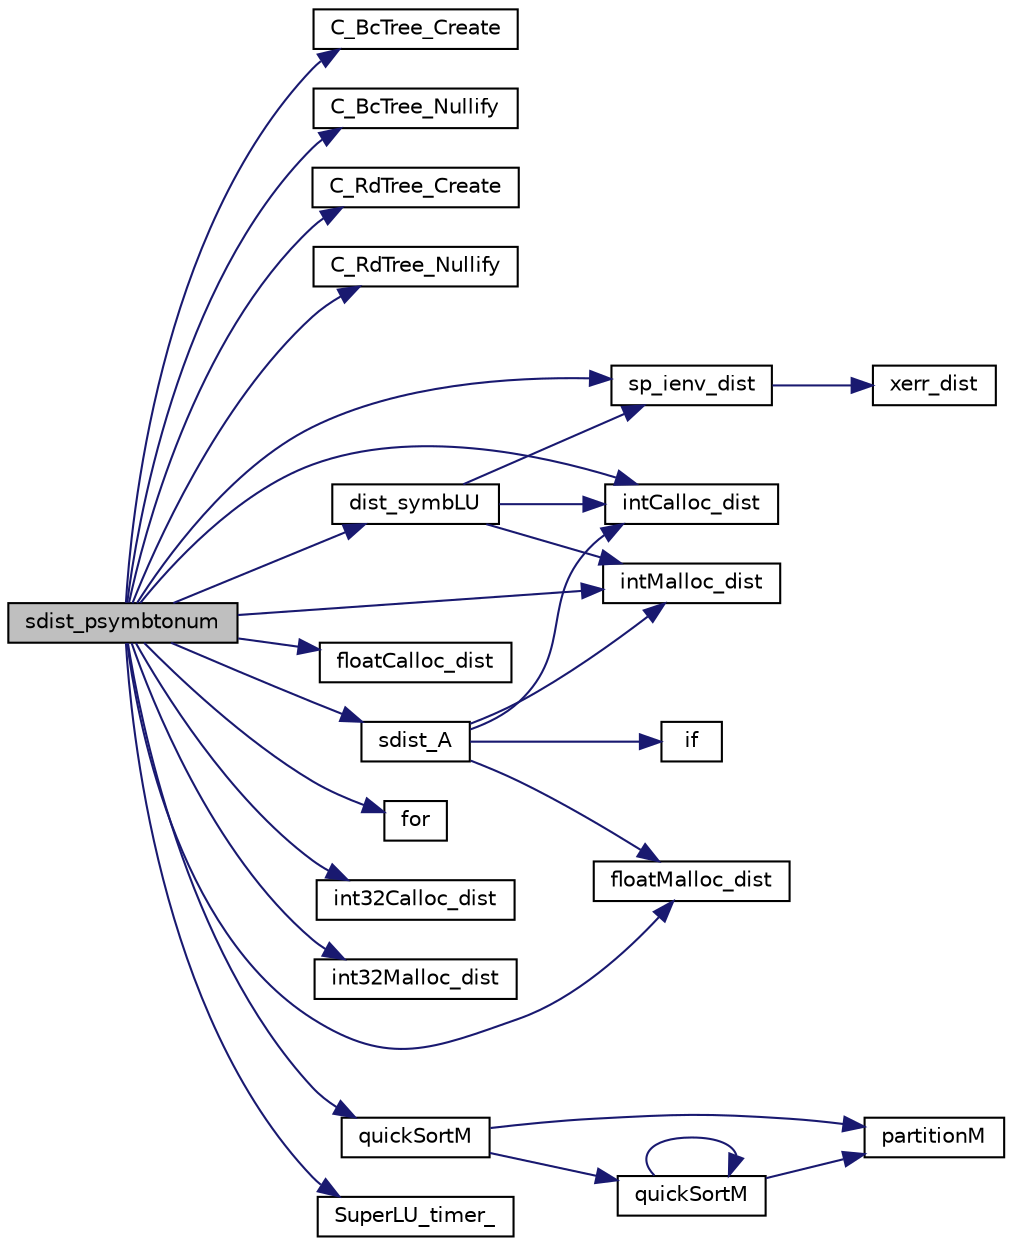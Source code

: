 digraph "sdist_psymbtonum"
{
 // LATEX_PDF_SIZE
  edge [fontname="Helvetica",fontsize="10",labelfontname="Helvetica",labelfontsize="10"];
  node [fontname="Helvetica",fontsize="10",shape=record];
  rankdir="LR";
  Node1 [label="sdist_psymbtonum",height=0.2,width=0.4,color="black", fillcolor="grey75", style="filled", fontcolor="black",tooltip=" "];
  Node1 -> Node2 [color="midnightblue",fontsize="10",style="solid",fontname="Helvetica"];
  Node2 [label="C_BcTree_Create",height=0.2,width=0.4,color="black", fillcolor="white", style="filled",URL="$comm__tree_8c.html#a5acc4f3f6a097537310d16527a3681cd",tooltip=" "];
  Node1 -> Node3 [color="midnightblue",fontsize="10",style="solid",fontname="Helvetica"];
  Node3 [label="C_BcTree_Nullify",height=0.2,width=0.4,color="black", fillcolor="white", style="filled",URL="$comm__tree_8c.html#a22c516b7b71fe45e5ec4693dda62438e",tooltip=" "];
  Node1 -> Node4 [color="midnightblue",fontsize="10",style="solid",fontname="Helvetica"];
  Node4 [label="C_RdTree_Create",height=0.2,width=0.4,color="black", fillcolor="white", style="filled",URL="$comm__tree_8c.html#adc9605103f946128789be84579c7b995",tooltip=" "];
  Node1 -> Node5 [color="midnightblue",fontsize="10",style="solid",fontname="Helvetica"];
  Node5 [label="C_RdTree_Nullify",height=0.2,width=0.4,color="black", fillcolor="white", style="filled",URL="$comm__tree_8c.html#ac36ef85829786cb5402b8b220573173c",tooltip=" "];
  Node1 -> Node6 [color="midnightblue",fontsize="10",style="solid",fontname="Helvetica"];
  Node6 [label="dist_symbLU",height=0.2,width=0.4,color="black", fillcolor="white", style="filled",URL="$pssymbfact__distdata_8c.html#a6ae3646fd4bef7841ce3a0e33f199478",tooltip=" "];
  Node6 -> Node7 [color="midnightblue",fontsize="10",style="solid",fontname="Helvetica"];
  Node7 [label="intCalloc_dist",height=0.2,width=0.4,color="black", fillcolor="white", style="filled",URL="$memory_8c.html#a6fd91c6883ea8ea94e0ece298e0e46b6",tooltip=" "];
  Node6 -> Node8 [color="midnightblue",fontsize="10",style="solid",fontname="Helvetica"];
  Node8 [label="intMalloc_dist",height=0.2,width=0.4,color="black", fillcolor="white", style="filled",URL="$memory_8c.html#a2c2df35072e313373438cccdb98b885c",tooltip=" "];
  Node6 -> Node9 [color="midnightblue",fontsize="10",style="solid",fontname="Helvetica"];
  Node9 [label="sp_ienv_dist",height=0.2,width=0.4,color="black", fillcolor="white", style="filled",URL="$SRC_2sp__ienv_8c.html#a004725eb174f73ba121db829451a8e8c",tooltip=" "];
  Node9 -> Node10 [color="midnightblue",fontsize="10",style="solid",fontname="Helvetica"];
  Node10 [label="xerr_dist",height=0.2,width=0.4,color="black", fillcolor="white", style="filled",URL="$superlu__defs_8h.html#a0d728f1da812b1373a0e58ff81f6a711",tooltip=" "];
  Node1 -> Node11 [color="midnightblue",fontsize="10",style="solid",fontname="Helvetica"];
  Node11 [label="floatCalloc_dist",height=0.2,width=0.4,color="black", fillcolor="white", style="filled",URL="$smemory__dist_8c.html#a985a8c66b20b90d25c0f87170d2ce7c5",tooltip=" "];
  Node1 -> Node12 [color="midnightblue",fontsize="10",style="solid",fontname="Helvetica"];
  Node12 [label="floatMalloc_dist",height=0.2,width=0.4,color="black", fillcolor="white", style="filled",URL="$smemory__dist_8c.html#a331357a595befa771bac9d583c0eb8f4",tooltip=" "];
  Node1 -> Node13 [color="midnightblue",fontsize="10",style="solid",fontname="Helvetica"];
  Node13 [label="for",height=0.2,width=0.4,color="black", fillcolor="white", style="filled",URL="$dutil__dist_8c.html#a1fa3106fcf315ec2c58c319e589230cd",tooltip=" "];
  Node1 -> Node14 [color="midnightblue",fontsize="10",style="solid",fontname="Helvetica"];
  Node14 [label="int32Calloc_dist",height=0.2,width=0.4,color="black", fillcolor="white", style="filled",URL="$memory_8c.html#af1ccb3018004120a36f4057e225a12de",tooltip=" "];
  Node1 -> Node15 [color="midnightblue",fontsize="10",style="solid",fontname="Helvetica"];
  Node15 [label="int32Malloc_dist",height=0.2,width=0.4,color="black", fillcolor="white", style="filled",URL="$memory_8c.html#ad6490fb0726f82e7c2db3b2d885e5ede",tooltip=" "];
  Node1 -> Node7 [color="midnightblue",fontsize="10",style="solid",fontname="Helvetica"];
  Node1 -> Node8 [color="midnightblue",fontsize="10",style="solid",fontname="Helvetica"];
  Node1 -> Node16 [color="midnightblue",fontsize="10",style="solid",fontname="Helvetica"];
  Node16 [label="quickSortM",height=0.2,width=0.4,color="black", fillcolor="white", style="filled",URL="$superlu__defs_8h.html#ad4f20e203d32759341e86bd6e1f5afdf",tooltip=" "];
  Node16 -> Node17 [color="midnightblue",fontsize="10",style="solid",fontname="Helvetica"];
  Node17 [label="partitionM",height=0.2,width=0.4,color="black", fillcolor="white", style="filled",URL="$util_8c.html#a92a9d6608516a1c33cb3eaa1f94ee311",tooltip=" "];
  Node16 -> Node18 [color="midnightblue",fontsize="10",style="solid",fontname="Helvetica"];
  Node18 [label="quickSortM",height=0.2,width=0.4,color="black", fillcolor="white", style="filled",URL="$util_8c.html#a8c9a5251814c400bff050819307e9c4d",tooltip=" "];
  Node18 -> Node17 [color="midnightblue",fontsize="10",style="solid",fontname="Helvetica"];
  Node18 -> Node18 [color="midnightblue",fontsize="10",style="solid",fontname="Helvetica"];
  Node1 -> Node19 [color="midnightblue",fontsize="10",style="solid",fontname="Helvetica"];
  Node19 [label="sdist_A",height=0.2,width=0.4,color="black", fillcolor="white", style="filled",URL="$pssymbfact__distdata_8c.html#a858b39d23221be0e4512b213051bf544",tooltip=" "];
  Node19 -> Node12 [color="midnightblue",fontsize="10",style="solid",fontname="Helvetica"];
  Node19 -> Node20 [color="midnightblue",fontsize="10",style="solid",fontname="Helvetica"];
  Node20 [label="if",height=0.2,width=0.4,color="black", fillcolor="white", style="filled",URL="$dutil__dist_8c.html#a4a651a924783b51112ae041ee77bb902",tooltip=" "];
  Node19 -> Node7 [color="midnightblue",fontsize="10",style="solid",fontname="Helvetica"];
  Node19 -> Node8 [color="midnightblue",fontsize="10",style="solid",fontname="Helvetica"];
  Node1 -> Node9 [color="midnightblue",fontsize="10",style="solid",fontname="Helvetica"];
  Node1 -> Node21 [color="midnightblue",fontsize="10",style="solid",fontname="Helvetica"];
  Node21 [label="SuperLU_timer_",height=0.2,width=0.4,color="black", fillcolor="white", style="filled",URL="$superlu__timer_8c.html#a0c6777573bbfe81917cd381e0090d355",tooltip=" "];
}
